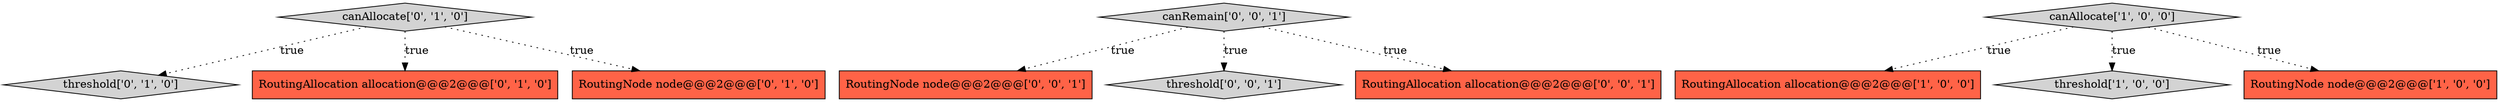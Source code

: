 digraph {
4 [style = filled, label = "threshold['0', '1', '0']", fillcolor = lightgray, shape = diamond image = "AAA0AAABBB2BBB"];
6 [style = filled, label = "RoutingAllocation allocation@@@2@@@['0', '1', '0']", fillcolor = tomato, shape = box image = "AAA0AAABBB2BBB"];
5 [style = filled, label = "RoutingNode node@@@2@@@['0', '1', '0']", fillcolor = tomato, shape = box image = "AAA0AAABBB2BBB"];
10 [style = filled, label = "RoutingNode node@@@2@@@['0', '0', '1']", fillcolor = tomato, shape = box image = "AAA0AAABBB3BBB"];
3 [style = filled, label = "RoutingAllocation allocation@@@2@@@['1', '0', '0']", fillcolor = tomato, shape = box image = "AAA0AAABBB1BBB"];
7 [style = filled, label = "canAllocate['0', '1', '0']", fillcolor = lightgray, shape = diamond image = "AAA0AAABBB2BBB"];
9 [style = filled, label = "threshold['0', '0', '1']", fillcolor = lightgray, shape = diamond image = "AAA0AAABBB3BBB"];
1 [style = filled, label = "threshold['1', '0', '0']", fillcolor = lightgray, shape = diamond image = "AAA0AAABBB1BBB"];
8 [style = filled, label = "RoutingAllocation allocation@@@2@@@['0', '0', '1']", fillcolor = tomato, shape = box image = "AAA0AAABBB3BBB"];
11 [style = filled, label = "canRemain['0', '0', '1']", fillcolor = lightgray, shape = diamond image = "AAA0AAABBB3BBB"];
0 [style = filled, label = "canAllocate['1', '0', '0']", fillcolor = lightgray, shape = diamond image = "AAA0AAABBB1BBB"];
2 [style = filled, label = "RoutingNode node@@@2@@@['1', '0', '0']", fillcolor = tomato, shape = box image = "AAA0AAABBB1BBB"];
0->2 [style = dotted, label="true"];
11->9 [style = dotted, label="true"];
0->3 [style = dotted, label="true"];
11->8 [style = dotted, label="true"];
0->1 [style = dotted, label="true"];
7->4 [style = dotted, label="true"];
11->10 [style = dotted, label="true"];
7->5 [style = dotted, label="true"];
7->6 [style = dotted, label="true"];
}

